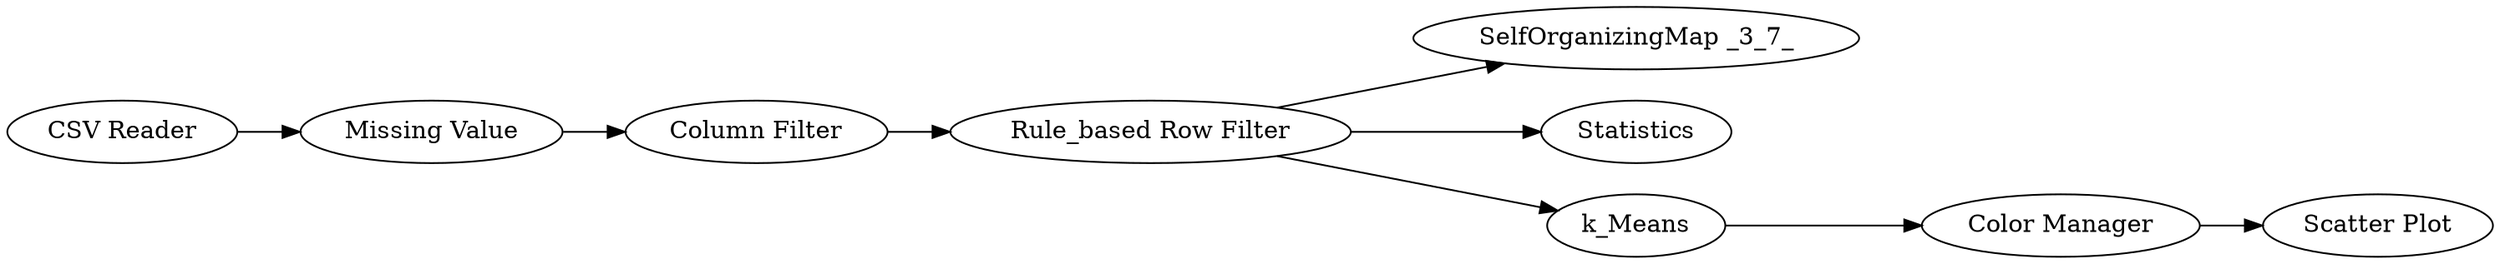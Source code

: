 digraph {
	"-7213400338402394900_11" [label="Color Manager"]
	"-7213400338402394900_1" [label="CSV Reader"]
	"-7213400338402394900_9" [label="Rule_based Row Filter"]
	"-7213400338402394900_6" [label="Missing Value"]
	"-7213400338402394900_13" [label="SelfOrganizingMap _3_7_"]
	"-7213400338402394900_8" [label=Statistics]
	"-7213400338402394900_10" [label=k_Means]
	"-7213400338402394900_2" [label="Column Filter"]
	"-7213400338402394900_12" [label="Scatter Plot"]
	"-7213400338402394900_10" -> "-7213400338402394900_11"
	"-7213400338402394900_9" -> "-7213400338402394900_8"
	"-7213400338402394900_9" -> "-7213400338402394900_10"
	"-7213400338402394900_9" -> "-7213400338402394900_13"
	"-7213400338402394900_11" -> "-7213400338402394900_12"
	"-7213400338402394900_1" -> "-7213400338402394900_6"
	"-7213400338402394900_2" -> "-7213400338402394900_9"
	"-7213400338402394900_6" -> "-7213400338402394900_2"
	rankdir=LR
}
